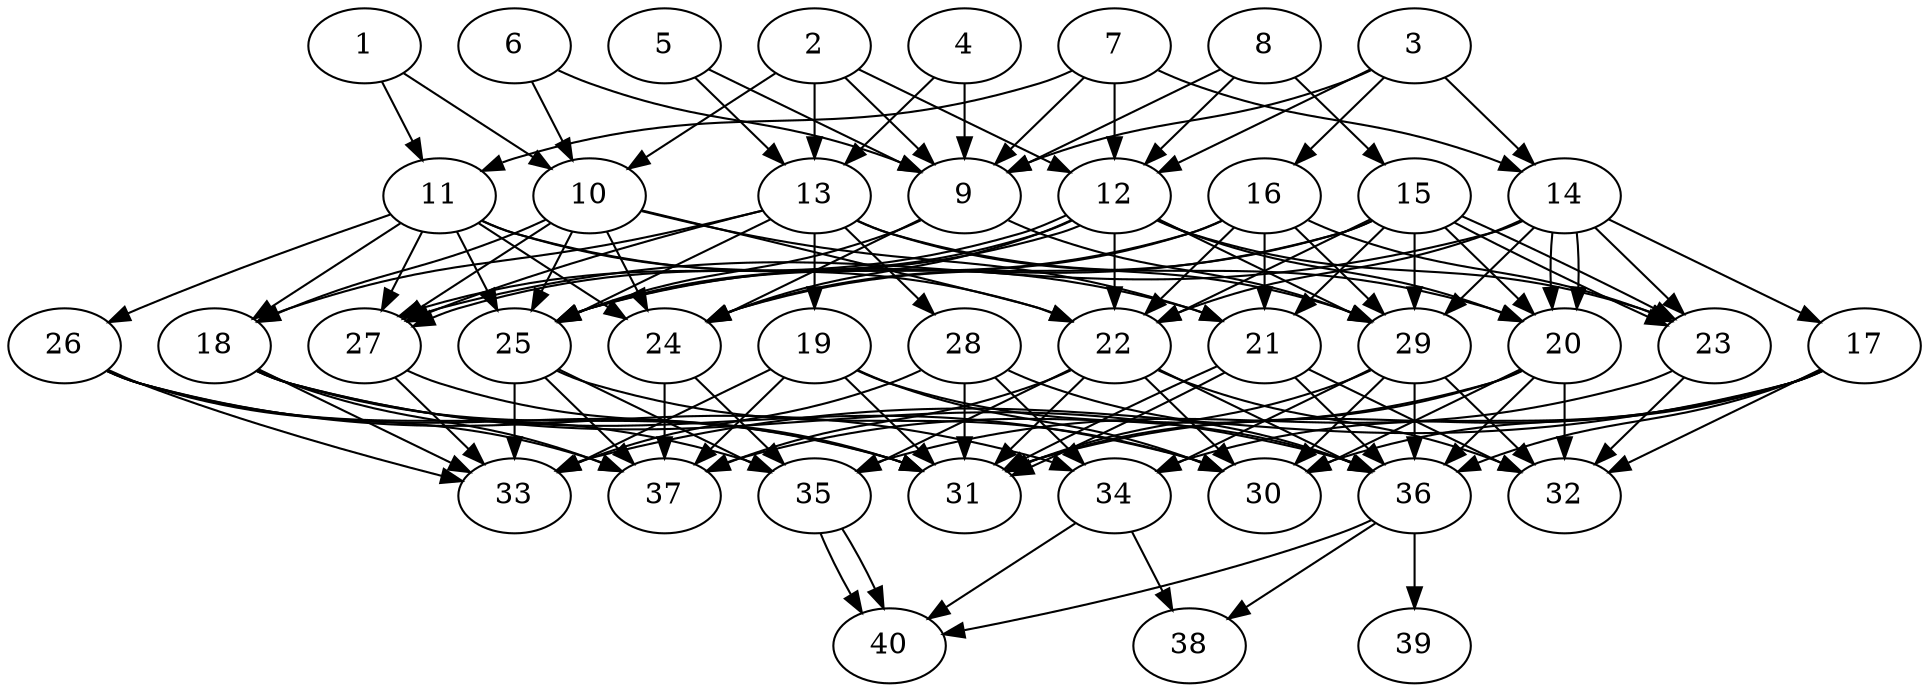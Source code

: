 // DAG automatically generated by daggen at Tue Aug  6 16:28:35 2019
// ./daggen --dot -n 40 --ccr 0.4 --fat 0.6 --regular 0.5 --density 0.8 --mindata 5242880 --maxdata 52428800 
digraph G {
  1 [size="21217280", alpha="0.11", expect_size="8486912"] 
  1 -> 10 [size ="8486912"]
  1 -> 11 [size ="8486912"]
  2 [size="45288960", alpha="0.02", expect_size="18115584"] 
  2 -> 9 [size ="18115584"]
  2 -> 10 [size ="18115584"]
  2 -> 12 [size ="18115584"]
  2 -> 13 [size ="18115584"]
  3 [size="60651520", alpha="0.08", expect_size="24260608"] 
  3 -> 9 [size ="24260608"]
  3 -> 12 [size ="24260608"]
  3 -> 14 [size ="24260608"]
  3 -> 16 [size ="24260608"]
  4 [size="112463360", alpha="0.14", expect_size="44985344"] 
  4 -> 9 [size ="44985344"]
  4 -> 13 [size ="44985344"]
  5 [size="30195200", alpha="0.03", expect_size="12078080"] 
  5 -> 9 [size ="12078080"]
  5 -> 13 [size ="12078080"]
  6 [size="93004800", alpha="0.13", expect_size="37201920"] 
  6 -> 9 [size ="37201920"]
  6 -> 10 [size ="37201920"]
  7 [size="84480000", alpha="0.10", expect_size="33792000"] 
  7 -> 9 [size ="33792000"]
  7 -> 11 [size ="33792000"]
  7 -> 12 [size ="33792000"]
  7 -> 14 [size ="33792000"]
  8 [size="99822080", alpha="0.09", expect_size="39928832"] 
  8 -> 9 [size ="39928832"]
  8 -> 12 [size ="39928832"]
  8 -> 15 [size ="39928832"]
  9 [size="59776000", alpha="0.19", expect_size="23910400"] 
  9 -> 24 [size ="23910400"]
  9 -> 25 [size ="23910400"]
  9 -> 29 [size ="23910400"]
  10 [size="108551680", alpha="0.07", expect_size="43420672"] 
  10 -> 18 [size ="43420672"]
  10 -> 21 [size ="43420672"]
  10 -> 22 [size ="43420672"]
  10 -> 24 [size ="43420672"]
  10 -> 25 [size ="43420672"]
  10 -> 27 [size ="43420672"]
  11 [size="41797120", alpha="0.02", expect_size="16718848"] 
  11 -> 18 [size ="16718848"]
  11 -> 21 [size ="16718848"]
  11 -> 22 [size ="16718848"]
  11 -> 24 [size ="16718848"]
  11 -> 25 [size ="16718848"]
  11 -> 26 [size ="16718848"]
  11 -> 27 [size ="16718848"]
  12 [size="108741120", alpha="0.16", expect_size="43496448"] 
  12 -> 20 [size ="43496448"]
  12 -> 22 [size ="43496448"]
  12 -> 23 [size ="43496448"]
  12 -> 24 [size ="43496448"]
  12 -> 25 [size ="43496448"]
  12 -> 27 [size ="43496448"]
  12 -> 27 [size ="43496448"]
  12 -> 29 [size ="43496448"]
  13 [size="120153600", alpha="0.13", expect_size="48061440"] 
  13 -> 18 [size ="48061440"]
  13 -> 19 [size ="48061440"]
  13 -> 20 [size ="48061440"]
  13 -> 25 [size ="48061440"]
  13 -> 27 [size ="48061440"]
  13 -> 28 [size ="48061440"]
  13 -> 29 [size ="48061440"]
  14 [size="49692160", alpha="0.11", expect_size="19876864"] 
  14 -> 17 [size ="19876864"]
  14 -> 20 [size ="19876864"]
  14 -> 20 [size ="19876864"]
  14 -> 22 [size ="19876864"]
  14 -> 23 [size ="19876864"]
  14 -> 27 [size ="19876864"]
  14 -> 29 [size ="19876864"]
  15 [size="14382080", alpha="0.05", expect_size="5752832"] 
  15 -> 20 [size ="5752832"]
  15 -> 21 [size ="5752832"]
  15 -> 22 [size ="5752832"]
  15 -> 23 [size ="5752832"]
  15 -> 23 [size ="5752832"]
  15 -> 24 [size ="5752832"]
  15 -> 25 [size ="5752832"]
  15 -> 29 [size ="5752832"]
  16 [size="33876480", alpha="0.20", expect_size="13550592"] 
  16 -> 21 [size ="13550592"]
  16 -> 22 [size ="13550592"]
  16 -> 23 [size ="13550592"]
  16 -> 24 [size ="13550592"]
  16 -> 25 [size ="13550592"]
  16 -> 29 [size ="13550592"]
  17 [size="112808960", alpha="0.04", expect_size="45123584"] 
  17 -> 30 [size ="45123584"]
  17 -> 31 [size ="45123584"]
  17 -> 32 [size ="45123584"]
  17 -> 33 [size ="45123584"]
  17 -> 34 [size ="45123584"]
  17 -> 36 [size ="45123584"]
  18 [size="51340800", alpha="0.20", expect_size="20536320"] 
  18 -> 30 [size ="20536320"]
  18 -> 31 [size ="20536320"]
  18 -> 33 [size ="20536320"]
  18 -> 36 [size ="20536320"]
  18 -> 37 [size ="20536320"]
  19 [size="105548800", alpha="0.16", expect_size="42219520"] 
  19 -> 30 [size ="42219520"]
  19 -> 31 [size ="42219520"]
  19 -> 33 [size ="42219520"]
  19 -> 36 [size ="42219520"]
  19 -> 37 [size ="42219520"]
  20 [size="99717120", alpha="0.10", expect_size="39886848"] 
  20 -> 30 [size ="39886848"]
  20 -> 31 [size ="39886848"]
  20 -> 32 [size ="39886848"]
  20 -> 36 [size ="39886848"]
  20 -> 37 [size ="39886848"]
  21 [size="23313920", alpha="0.07", expect_size="9325568"] 
  21 -> 31 [size ="9325568"]
  21 -> 31 [size ="9325568"]
  21 -> 32 [size ="9325568"]
  21 -> 36 [size ="9325568"]
  22 [size="35243520", alpha="0.09", expect_size="14097408"] 
  22 -> 30 [size ="14097408"]
  22 -> 31 [size ="14097408"]
  22 -> 32 [size ="14097408"]
  22 -> 35 [size ="14097408"]
  22 -> 36 [size ="14097408"]
  22 -> 37 [size ="14097408"]
  23 [size="126707200", alpha="0.18", expect_size="50682880"] 
  23 -> 32 [size ="50682880"]
  23 -> 35 [size ="50682880"]
  24 [size="83591680", alpha="0.05", expect_size="33436672"] 
  24 -> 35 [size ="33436672"]
  24 -> 37 [size ="33436672"]
  25 [size="30597120", alpha="0.15", expect_size="12238848"] 
  25 -> 30 [size ="12238848"]
  25 -> 33 [size ="12238848"]
  25 -> 35 [size ="12238848"]
  25 -> 37 [size ="12238848"]
  26 [size="61506560", alpha="0.18", expect_size="24602624"] 
  26 -> 31 [size ="24602624"]
  26 -> 33 [size ="24602624"]
  26 -> 34 [size ="24602624"]
  26 -> 35 [size ="24602624"]
  26 -> 37 [size ="24602624"]
  27 [size="59502080", alpha="0.13", expect_size="23800832"] 
  27 -> 31 [size ="23800832"]
  27 -> 33 [size ="23800832"]
  28 [size="80314880", alpha="0.03", expect_size="32125952"] 
  28 -> 31 [size ="32125952"]
  28 -> 33 [size ="32125952"]
  28 -> 34 [size ="32125952"]
  28 -> 36 [size ="32125952"]
  29 [size="79449600", alpha="0.01", expect_size="31779840"] 
  29 -> 30 [size ="31779840"]
  29 -> 31 [size ="31779840"]
  29 -> 32 [size ="31779840"]
  29 -> 34 [size ="31779840"]
  29 -> 36 [size ="31779840"]
  30 [size="53135360", alpha="0.15", expect_size="21254144"] 
  31 [size="114859520", alpha="0.13", expect_size="45943808"] 
  32 [size="36805120", alpha="0.09", expect_size="14722048"] 
  33 [size="87086080", alpha="0.02", expect_size="34834432"] 
  34 [size="77317120", alpha="0.01", expect_size="30926848"] 
  34 -> 38 [size ="30926848"]
  34 -> 40 [size ="30926848"]
  35 [size="106851840", alpha="0.01", expect_size="42740736"] 
  35 -> 40 [size ="42740736"]
  35 -> 40 [size ="42740736"]
  36 [size="74821120", alpha="0.04", expect_size="29928448"] 
  36 -> 38 [size ="29928448"]
  36 -> 39 [size ="29928448"]
  36 -> 40 [size ="29928448"]
  37 [size="61120000", alpha="0.04", expect_size="24448000"] 
  38 [size="19159040", alpha="0.11", expect_size="7663616"] 
  39 [size="35655680", alpha="0.13", expect_size="14262272"] 
  40 [size="39313920", alpha="0.10", expect_size="15725568"] 
}
